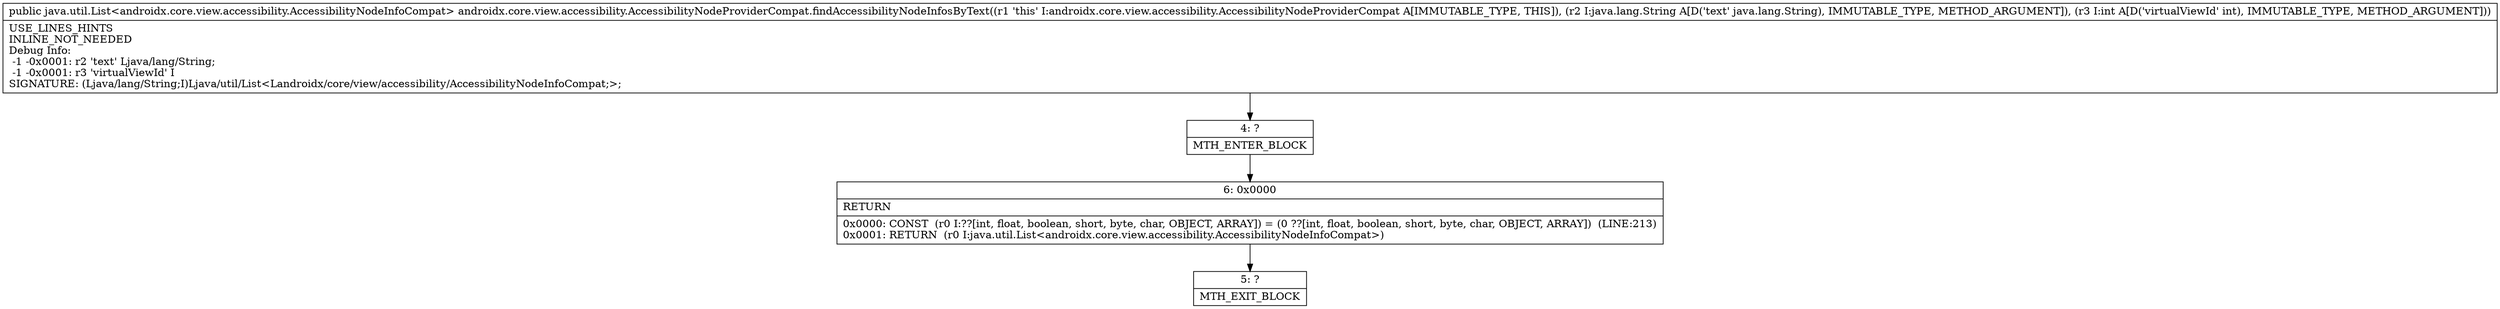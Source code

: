 digraph "CFG forandroidx.core.view.accessibility.AccessibilityNodeProviderCompat.findAccessibilityNodeInfosByText(Ljava\/lang\/String;I)Ljava\/util\/List;" {
Node_4 [shape=record,label="{4\:\ ?|MTH_ENTER_BLOCK\l}"];
Node_6 [shape=record,label="{6\:\ 0x0000|RETURN\l|0x0000: CONST  (r0 I:??[int, float, boolean, short, byte, char, OBJECT, ARRAY]) = (0 ??[int, float, boolean, short, byte, char, OBJECT, ARRAY])  (LINE:213)\l0x0001: RETURN  (r0 I:java.util.List\<androidx.core.view.accessibility.AccessibilityNodeInfoCompat\>) \l}"];
Node_5 [shape=record,label="{5\:\ ?|MTH_EXIT_BLOCK\l}"];
MethodNode[shape=record,label="{public java.util.List\<androidx.core.view.accessibility.AccessibilityNodeInfoCompat\> androidx.core.view.accessibility.AccessibilityNodeProviderCompat.findAccessibilityNodeInfosByText((r1 'this' I:androidx.core.view.accessibility.AccessibilityNodeProviderCompat A[IMMUTABLE_TYPE, THIS]), (r2 I:java.lang.String A[D('text' java.lang.String), IMMUTABLE_TYPE, METHOD_ARGUMENT]), (r3 I:int A[D('virtualViewId' int), IMMUTABLE_TYPE, METHOD_ARGUMENT]))  | USE_LINES_HINTS\lINLINE_NOT_NEEDED\lDebug Info:\l  \-1 \-0x0001: r2 'text' Ljava\/lang\/String;\l  \-1 \-0x0001: r3 'virtualViewId' I\lSIGNATURE: (Ljava\/lang\/String;I)Ljava\/util\/List\<Landroidx\/core\/view\/accessibility\/AccessibilityNodeInfoCompat;\>;\l}"];
MethodNode -> Node_4;Node_4 -> Node_6;
Node_6 -> Node_5;
}

